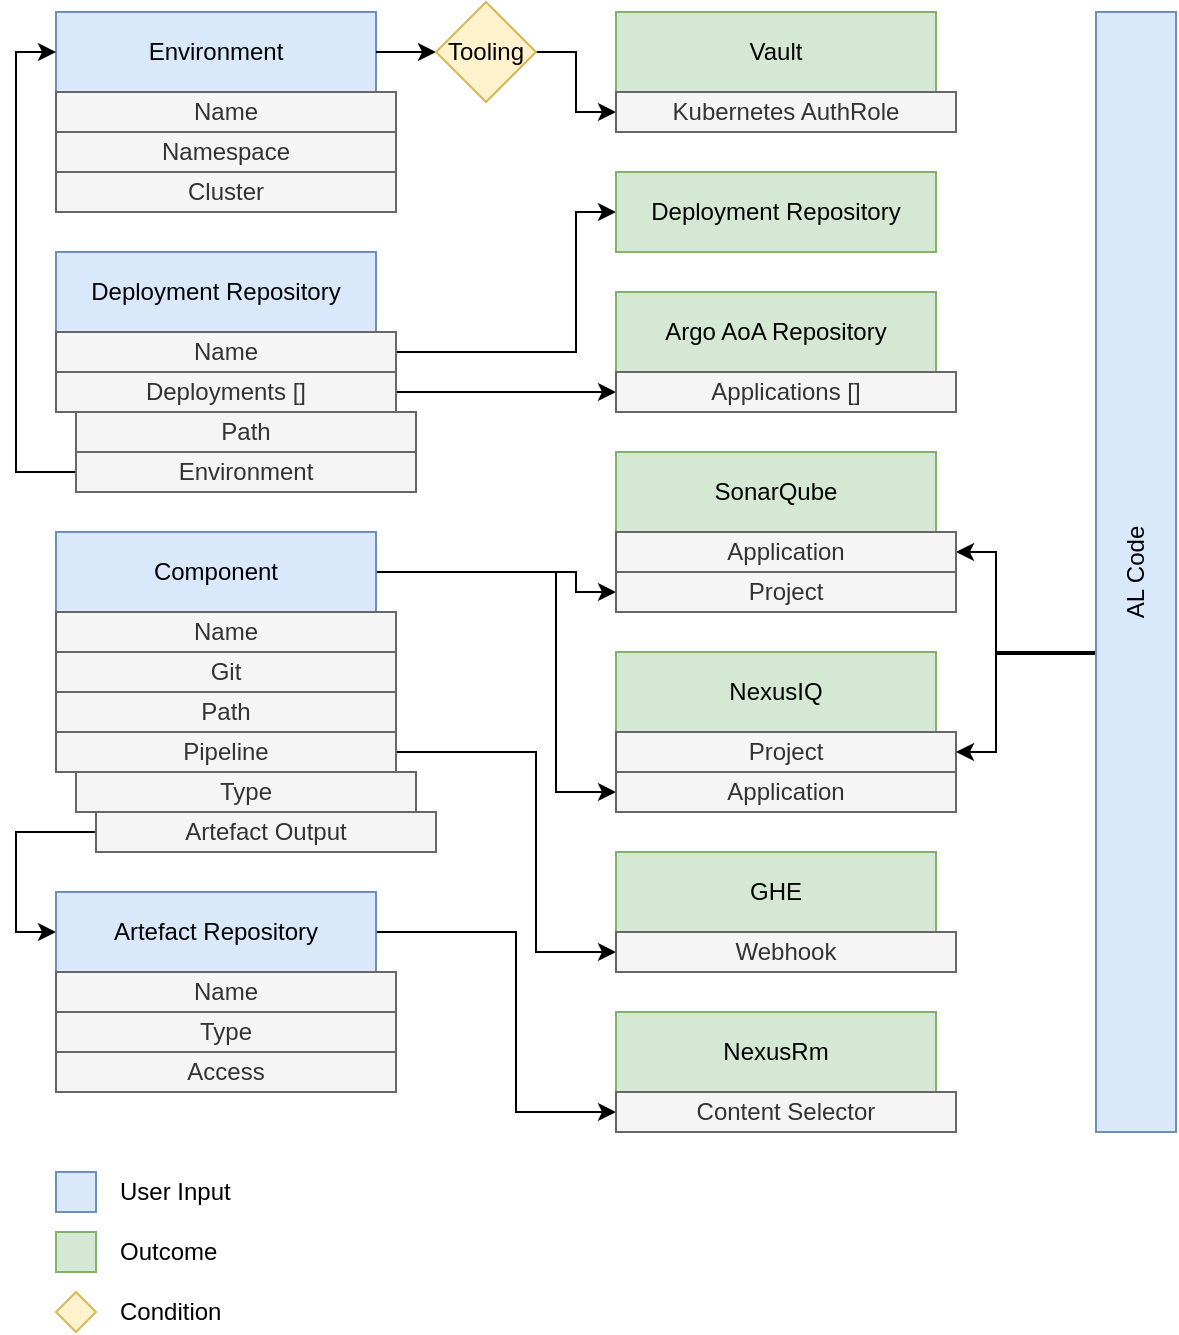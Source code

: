 <mxfile version="21.5.1" type="device">
  <diagram name="Page-1" id="TQYs45tbID8FxWz8jvgn">
    <mxGraphModel dx="1242" dy="878" grid="1" gridSize="10" guides="1" tooltips="1" connect="1" arrows="1" fold="1" page="1" pageScale="1" pageWidth="827" pageHeight="1169" math="0" shadow="0">
      <root>
        <mxCell id="0" />
        <mxCell id="1" parent="0" />
        <mxCell id="4R8cUW0w-Fq6MmESUAZ7-42" style="edgeStyle=orthogonalEdgeStyle;rounded=0;orthogonalLoop=1;jettySize=auto;html=1;entryX=0;entryY=0.5;entryDx=0;entryDy=0;" parent="1" source="4R8cUW0w-Fq6MmESUAZ7-43" target="4R8cUW0w-Fq6MmESUAZ7-41" edge="1">
          <mxGeometry relative="1" as="geometry" />
        </mxCell>
        <mxCell id="4R8cUW0w-Fq6MmESUAZ7-1" value="Environment" style="rounded=0;whiteSpace=wrap;html=1;fillColor=#dae8fc;strokeColor=#6c8ebf;" parent="1" vertex="1">
          <mxGeometry x="40" y="80" width="160" height="40" as="geometry" />
        </mxCell>
        <mxCell id="4R8cUW0w-Fq6MmESUAZ7-2" value="Namespace" style="rounded=0;whiteSpace=wrap;html=1;fillColor=#f5f5f5;strokeColor=#666666;fontColor=#333333;" parent="1" vertex="1">
          <mxGeometry x="40" y="140" width="170" height="20" as="geometry" />
        </mxCell>
        <mxCell id="4R8cUW0w-Fq6MmESUAZ7-3" value="Cluster" style="rounded=0;whiteSpace=wrap;html=1;fillColor=#f5f5f5;strokeColor=#666666;fontColor=#333333;" parent="1" vertex="1">
          <mxGeometry x="40" y="160" width="170" height="20" as="geometry" />
        </mxCell>
        <mxCell id="4R8cUW0w-Fq6MmESUAZ7-4" value="Name" style="rounded=0;whiteSpace=wrap;html=1;fillColor=#f5f5f5;strokeColor=#666666;fontColor=#333333;" parent="1" vertex="1">
          <mxGeometry x="40" y="120" width="170" height="20" as="geometry" />
        </mxCell>
        <mxCell id="4R8cUW0w-Fq6MmESUAZ7-46" style="edgeStyle=orthogonalEdgeStyle;rounded=0;orthogonalLoop=1;jettySize=auto;html=1;entryX=0;entryY=0.5;entryDx=0;entryDy=0;" parent="1" source="4R8cUW0w-Fq6MmESUAZ7-5" target="4R8cUW0w-Fq6MmESUAZ7-45" edge="1">
          <mxGeometry relative="1" as="geometry">
            <Array as="points">
              <mxPoint x="290" y="360" />
              <mxPoint x="290" y="470" />
            </Array>
          </mxGeometry>
        </mxCell>
        <mxCell id="4R8cUW0w-Fq6MmESUAZ7-50" style="edgeStyle=orthogonalEdgeStyle;rounded=0;orthogonalLoop=1;jettySize=auto;html=1;entryX=0;entryY=0.5;entryDx=0;entryDy=0;" parent="1" source="4R8cUW0w-Fq6MmESUAZ7-5" target="4R8cUW0w-Fq6MmESUAZ7-48" edge="1">
          <mxGeometry relative="1" as="geometry">
            <Array as="points">
              <mxPoint x="300" y="360" />
              <mxPoint x="300" y="370" />
            </Array>
          </mxGeometry>
        </mxCell>
        <mxCell id="4R8cUW0w-Fq6MmESUAZ7-5" value="Component" style="rounded=0;whiteSpace=wrap;html=1;fillColor=#dae8fc;strokeColor=#6c8ebf;" parent="1" vertex="1">
          <mxGeometry x="40" y="340" width="160" height="40" as="geometry" />
        </mxCell>
        <mxCell id="4R8cUW0w-Fq6MmESUAZ7-6" value="Git" style="rounded=0;whiteSpace=wrap;html=1;fillColor=#f5f5f5;strokeColor=#666666;fontColor=#333333;" parent="1" vertex="1">
          <mxGeometry x="40" y="400" width="170" height="20" as="geometry" />
        </mxCell>
        <mxCell id="4R8cUW0w-Fq6MmESUAZ7-8" value="Name" style="rounded=0;whiteSpace=wrap;html=1;fillColor=#f5f5f5;strokeColor=#666666;fontColor=#333333;" parent="1" vertex="1">
          <mxGeometry x="40" y="380" width="170" height="20" as="geometry" />
        </mxCell>
        <mxCell id="4R8cUW0w-Fq6MmESUAZ7-53" style="edgeStyle=orthogonalEdgeStyle;rounded=0;orthogonalLoop=1;jettySize=auto;html=1;entryX=0;entryY=0.5;entryDx=0;entryDy=0;exitX=1;exitY=0.5;exitDx=0;exitDy=0;" parent="1" source="4R8cUW0w-Fq6MmESUAZ7-11" target="4R8cUW0w-Fq6MmESUAZ7-52" edge="1">
          <mxGeometry relative="1" as="geometry">
            <Array as="points">
              <mxPoint x="300" y="250" />
              <mxPoint x="300" y="180" />
            </Array>
          </mxGeometry>
        </mxCell>
        <mxCell id="4R8cUW0w-Fq6MmESUAZ7-9" value="Deployment Repository" style="rounded=0;whiteSpace=wrap;html=1;fillColor=#dae8fc;strokeColor=#6c8ebf;" parent="1" vertex="1">
          <mxGeometry x="40" y="200" width="160" height="40" as="geometry" />
        </mxCell>
        <mxCell id="4R8cUW0w-Fq6MmESUAZ7-38" style="edgeStyle=orthogonalEdgeStyle;rounded=0;orthogonalLoop=1;jettySize=auto;html=1;entryX=0;entryY=0.5;entryDx=0;entryDy=0;exitX=1;exitY=0.5;exitDx=0;exitDy=0;" parent="1" source="4R8cUW0w-Fq6MmESUAZ7-10" target="4R8cUW0w-Fq6MmESUAZ7-37" edge="1">
          <mxGeometry relative="1" as="geometry">
            <mxPoint x="240" y="300" as="sourcePoint" />
          </mxGeometry>
        </mxCell>
        <mxCell id="4R8cUW0w-Fq6MmESUAZ7-10" value="Deployments []" style="rounded=0;whiteSpace=wrap;html=1;fillColor=#f5f5f5;strokeColor=#666666;fontColor=#333333;" parent="1" vertex="1">
          <mxGeometry x="40" y="260" width="170" height="20" as="geometry" />
        </mxCell>
        <mxCell id="4R8cUW0w-Fq6MmESUAZ7-11" value="Name" style="rounded=0;whiteSpace=wrap;html=1;fillColor=#f5f5f5;strokeColor=#666666;fontColor=#333333;" parent="1" vertex="1">
          <mxGeometry x="40" y="240" width="170" height="20" as="geometry" />
        </mxCell>
        <mxCell id="4R8cUW0w-Fq6MmESUAZ7-13" value="Path" style="rounded=0;whiteSpace=wrap;html=1;fillColor=#f5f5f5;strokeColor=#666666;fontColor=#333333;" parent="1" vertex="1">
          <mxGeometry x="50" y="280" width="170" height="20" as="geometry" />
        </mxCell>
        <mxCell id="4R8cUW0w-Fq6MmESUAZ7-29" style="edgeStyle=orthogonalEdgeStyle;rounded=0;orthogonalLoop=1;jettySize=auto;html=1;entryX=0;entryY=0.5;entryDx=0;entryDy=0;exitX=0;exitY=0.5;exitDx=0;exitDy=0;" parent="1" source="4R8cUW0w-Fq6MmESUAZ7-14" target="4R8cUW0w-Fq6MmESUAZ7-1" edge="1">
          <mxGeometry relative="1" as="geometry">
            <Array as="points">
              <mxPoint x="20" y="310" />
              <mxPoint x="20" y="100" />
            </Array>
          </mxGeometry>
        </mxCell>
        <mxCell id="4R8cUW0w-Fq6MmESUAZ7-14" value="Environment" style="rounded=0;whiteSpace=wrap;html=1;fillColor=#f5f5f5;strokeColor=#666666;fontColor=#333333;" parent="1" vertex="1">
          <mxGeometry x="50" y="300" width="170" height="20" as="geometry" />
        </mxCell>
        <mxCell id="jWWL0Gk-L8b3e4atBapa-3" style="edgeStyle=orthogonalEdgeStyle;rounded=0;orthogonalLoop=1;jettySize=auto;html=1;entryX=0;entryY=0.5;entryDx=0;entryDy=0;" edge="1" parent="1" source="4R8cUW0w-Fq6MmESUAZ7-16" target="jWWL0Gk-L8b3e4atBapa-2">
          <mxGeometry relative="1" as="geometry">
            <Array as="points">
              <mxPoint x="280" y="450" />
              <mxPoint x="280" y="550" />
            </Array>
          </mxGeometry>
        </mxCell>
        <mxCell id="4R8cUW0w-Fq6MmESUAZ7-16" value="Pipeline" style="rounded=0;whiteSpace=wrap;html=1;fillColor=#f5f5f5;strokeColor=#666666;fontColor=#333333;" parent="1" vertex="1">
          <mxGeometry x="40" y="440" width="170" height="20" as="geometry" />
        </mxCell>
        <mxCell id="4R8cUW0w-Fq6MmESUAZ7-17" value="Type" style="rounded=0;whiteSpace=wrap;html=1;fillColor=#f5f5f5;strokeColor=#666666;fontColor=#333333;" parent="1" vertex="1">
          <mxGeometry x="50" y="460" width="170" height="20" as="geometry" />
        </mxCell>
        <mxCell id="4R8cUW0w-Fq6MmESUAZ7-28" style="edgeStyle=orthogonalEdgeStyle;rounded=0;orthogonalLoop=1;jettySize=auto;html=1;entryX=0;entryY=0.5;entryDx=0;entryDy=0;exitX=0;exitY=0.5;exitDx=0;exitDy=0;" parent="1" source="4R8cUW0w-Fq6MmESUAZ7-19" target="4R8cUW0w-Fq6MmESUAZ7-22" edge="1">
          <mxGeometry relative="1" as="geometry">
            <Array as="points">
              <mxPoint x="20" y="490" />
              <mxPoint x="20" y="540" />
            </Array>
          </mxGeometry>
        </mxCell>
        <mxCell id="4R8cUW0w-Fq6MmESUAZ7-19" value="Artefact Output" style="rounded=0;whiteSpace=wrap;html=1;fillColor=#f5f5f5;strokeColor=#666666;fontColor=#333333;" parent="1" vertex="1">
          <mxGeometry x="60" y="480" width="170" height="20" as="geometry" />
        </mxCell>
        <mxCell id="4R8cUW0w-Fq6MmESUAZ7-20" value="Path" style="rounded=0;whiteSpace=wrap;html=1;fillColor=#f5f5f5;strokeColor=#666666;fontColor=#333333;" parent="1" vertex="1">
          <mxGeometry x="40" y="420" width="170" height="20" as="geometry" />
        </mxCell>
        <mxCell id="4R8cUW0w-Fq6MmESUAZ7-32" style="edgeStyle=orthogonalEdgeStyle;rounded=0;orthogonalLoop=1;jettySize=auto;html=1;entryX=0;entryY=0.5;entryDx=0;entryDy=0;" parent="1" source="4R8cUW0w-Fq6MmESUAZ7-22" target="4R8cUW0w-Fq6MmESUAZ7-31" edge="1">
          <mxGeometry relative="1" as="geometry">
            <Array as="points">
              <mxPoint x="270" y="540" />
              <mxPoint x="270" y="630" />
            </Array>
          </mxGeometry>
        </mxCell>
        <mxCell id="4R8cUW0w-Fq6MmESUAZ7-22" value="Artefact Repository" style="rounded=0;whiteSpace=wrap;html=1;fillColor=#dae8fc;strokeColor=#6c8ebf;" parent="1" vertex="1">
          <mxGeometry x="40" y="520" width="160" height="40" as="geometry" />
        </mxCell>
        <mxCell id="4R8cUW0w-Fq6MmESUAZ7-23" value="Type" style="rounded=0;whiteSpace=wrap;html=1;fillColor=#f5f5f5;strokeColor=#666666;fontColor=#333333;" parent="1" vertex="1">
          <mxGeometry x="40" y="580" width="170" height="20" as="geometry" />
        </mxCell>
        <mxCell id="4R8cUW0w-Fq6MmESUAZ7-24" value="Name" style="rounded=0;whiteSpace=wrap;html=1;fillColor=#f5f5f5;strokeColor=#666666;fontColor=#333333;" parent="1" vertex="1">
          <mxGeometry x="40" y="560" width="170" height="20" as="geometry" />
        </mxCell>
        <mxCell id="4R8cUW0w-Fq6MmESUAZ7-27" value="Access" style="rounded=0;whiteSpace=wrap;html=1;fillColor=#f5f5f5;strokeColor=#666666;fontColor=#333333;" parent="1" vertex="1">
          <mxGeometry x="40" y="600" width="170" height="20" as="geometry" />
        </mxCell>
        <mxCell id="4R8cUW0w-Fq6MmESUAZ7-30" value="NexusRm" style="rounded=0;whiteSpace=wrap;html=1;fillColor=#d5e8d4;strokeColor=#82b366;" parent="1" vertex="1">
          <mxGeometry x="320" y="580" width="160" height="40" as="geometry" />
        </mxCell>
        <mxCell id="4R8cUW0w-Fq6MmESUAZ7-31" value="Content Selector" style="rounded=0;whiteSpace=wrap;html=1;fillColor=#f5f5f5;strokeColor=#666666;fontColor=#333333;" parent="1" vertex="1">
          <mxGeometry x="320" y="620" width="170" height="20" as="geometry" />
        </mxCell>
        <mxCell id="4R8cUW0w-Fq6MmESUAZ7-33" value="NexusIQ" style="rounded=0;whiteSpace=wrap;html=1;fillColor=#d5e8d4;strokeColor=#82b366;" parent="1" vertex="1">
          <mxGeometry x="320" y="400" width="160" height="40" as="geometry" />
        </mxCell>
        <mxCell id="4R8cUW0w-Fq6MmESUAZ7-34" value="Project" style="rounded=0;whiteSpace=wrap;html=1;fillColor=#f5f5f5;strokeColor=#666666;fontColor=#333333;" parent="1" vertex="1">
          <mxGeometry x="320" y="440" width="170" height="20" as="geometry" />
        </mxCell>
        <mxCell id="4R8cUW0w-Fq6MmESUAZ7-51" style="edgeStyle=orthogonalEdgeStyle;rounded=0;orthogonalLoop=1;jettySize=auto;html=1;entryX=1;entryY=0.5;entryDx=0;entryDy=0;" parent="1" target="4R8cUW0w-Fq6MmESUAZ7-49" edge="1">
          <mxGeometry relative="1" as="geometry">
            <mxPoint x="560" y="400" as="sourcePoint" />
            <Array as="points">
              <mxPoint x="560" y="401" />
              <mxPoint x="510" y="401" />
              <mxPoint x="510" y="350" />
            </Array>
          </mxGeometry>
        </mxCell>
        <mxCell id="4R8cUW0w-Fq6MmESUAZ7-54" style="edgeStyle=orthogonalEdgeStyle;rounded=0;orthogonalLoop=1;jettySize=auto;html=1;entryX=1;entryY=0.5;entryDx=0;entryDy=0;exitX=0.333;exitY=0;exitDx=0;exitDy=0;exitPerimeter=0;" parent="1" source="4R8cUW0w-Fq6MmESUAZ7-35" target="4R8cUW0w-Fq6MmESUAZ7-34" edge="1">
          <mxGeometry relative="1" as="geometry">
            <Array as="points">
              <mxPoint x="510" y="400" />
              <mxPoint x="510" y="450" />
            </Array>
          </mxGeometry>
        </mxCell>
        <mxCell id="4R8cUW0w-Fq6MmESUAZ7-35" value="AL Code" style="rounded=0;whiteSpace=wrap;html=1;fillColor=#dae8fc;strokeColor=#6c8ebf;rotation=-90;" parent="1" vertex="1">
          <mxGeometry x="300" y="340" width="560" height="40" as="geometry" />
        </mxCell>
        <mxCell id="4R8cUW0w-Fq6MmESUAZ7-36" value="Argo AoA Repository" style="rounded=0;whiteSpace=wrap;html=1;fillColor=#d5e8d4;strokeColor=#82b366;" parent="1" vertex="1">
          <mxGeometry x="320" y="220" width="160" height="40" as="geometry" />
        </mxCell>
        <mxCell id="4R8cUW0w-Fq6MmESUAZ7-37" value="Applications []" style="rounded=0;whiteSpace=wrap;html=1;fillColor=#f5f5f5;strokeColor=#666666;fontColor=#333333;" parent="1" vertex="1">
          <mxGeometry x="320" y="260" width="170" height="20" as="geometry" />
        </mxCell>
        <mxCell id="4R8cUW0w-Fq6MmESUAZ7-40" value="Vault" style="rounded=0;whiteSpace=wrap;html=1;fillColor=#d5e8d4;strokeColor=#82b366;" parent="1" vertex="1">
          <mxGeometry x="320" y="80" width="160" height="40" as="geometry" />
        </mxCell>
        <mxCell id="4R8cUW0w-Fq6MmESUAZ7-41" value="Kubernetes AuthRole" style="rounded=0;whiteSpace=wrap;html=1;fillColor=#f5f5f5;strokeColor=#666666;fontColor=#333333;" parent="1" vertex="1">
          <mxGeometry x="320" y="120" width="170" height="20" as="geometry" />
        </mxCell>
        <mxCell id="4R8cUW0w-Fq6MmESUAZ7-44" value="" style="edgeStyle=orthogonalEdgeStyle;rounded=0;orthogonalLoop=1;jettySize=auto;html=1;entryX=0;entryY=0.5;entryDx=0;entryDy=0;" parent="1" source="4R8cUW0w-Fq6MmESUAZ7-1" target="4R8cUW0w-Fq6MmESUAZ7-43" edge="1">
          <mxGeometry relative="1" as="geometry">
            <mxPoint x="200" y="100" as="sourcePoint" />
            <mxPoint x="320" y="130" as="targetPoint" />
          </mxGeometry>
        </mxCell>
        <mxCell id="4R8cUW0w-Fq6MmESUAZ7-43" value="Tooling" style="rhombus;whiteSpace=wrap;html=1;fillColor=#fff2cc;strokeColor=#d6b656;" parent="1" vertex="1">
          <mxGeometry x="230" y="75" width="50" height="50" as="geometry" />
        </mxCell>
        <mxCell id="4R8cUW0w-Fq6MmESUAZ7-45" value="Application" style="rounded=0;whiteSpace=wrap;html=1;fillColor=#f5f5f5;strokeColor=#666666;fontColor=#333333;" parent="1" vertex="1">
          <mxGeometry x="320" y="460" width="170" height="20" as="geometry" />
        </mxCell>
        <mxCell id="4R8cUW0w-Fq6MmESUAZ7-47" value="SonarQube" style="rounded=0;whiteSpace=wrap;html=1;fillColor=#d5e8d4;strokeColor=#82b366;" parent="1" vertex="1">
          <mxGeometry x="320" y="300" width="160" height="40" as="geometry" />
        </mxCell>
        <mxCell id="4R8cUW0w-Fq6MmESUAZ7-48" value="Project" style="rounded=0;whiteSpace=wrap;html=1;fillColor=#f5f5f5;strokeColor=#666666;fontColor=#333333;" parent="1" vertex="1">
          <mxGeometry x="320" y="360" width="170" height="20" as="geometry" />
        </mxCell>
        <mxCell id="4R8cUW0w-Fq6MmESUAZ7-49" value="Application" style="rounded=0;whiteSpace=wrap;html=1;fillColor=#f5f5f5;strokeColor=#666666;fontColor=#333333;" parent="1" vertex="1">
          <mxGeometry x="320" y="340" width="170" height="20" as="geometry" />
        </mxCell>
        <mxCell id="4R8cUW0w-Fq6MmESUAZ7-52" value="Deployment Repository" style="rounded=0;whiteSpace=wrap;html=1;fillColor=#d5e8d4;strokeColor=#82b366;" parent="1" vertex="1">
          <mxGeometry x="320" y="160" width="160" height="40" as="geometry" />
        </mxCell>
        <mxCell id="4R8cUW0w-Fq6MmESUAZ7-58" value="" style="rounded=0;whiteSpace=wrap;html=1;fillColor=#dae8fc;strokeColor=#6c8ebf;" parent="1" vertex="1">
          <mxGeometry x="40" y="660" width="20" height="20" as="geometry" />
        </mxCell>
        <mxCell id="4R8cUW0w-Fq6MmESUAZ7-59" value="" style="rounded=0;whiteSpace=wrap;html=1;fillColor=#d5e8d4;strokeColor=#82b366;" parent="1" vertex="1">
          <mxGeometry x="40" y="690" width="20" height="20" as="geometry" />
        </mxCell>
        <mxCell id="4R8cUW0w-Fq6MmESUAZ7-60" value="User Input" style="text;html=1;strokeColor=none;fillColor=none;align=left;verticalAlign=middle;whiteSpace=wrap;rounded=0;" parent="1" vertex="1">
          <mxGeometry x="70" y="660" width="130" height="20" as="geometry" />
        </mxCell>
        <mxCell id="4R8cUW0w-Fq6MmESUAZ7-61" value="Outcome" style="text;html=1;strokeColor=none;fillColor=none;align=left;verticalAlign=middle;whiteSpace=wrap;rounded=0;" parent="1" vertex="1">
          <mxGeometry x="70" y="690" width="130" height="20" as="geometry" />
        </mxCell>
        <mxCell id="4R8cUW0w-Fq6MmESUAZ7-63" value="" style="rhombus;whiteSpace=wrap;html=1;fillColor=#fff2cc;strokeColor=#d6b656;" parent="1" vertex="1">
          <mxGeometry x="40" y="720" width="20" height="20" as="geometry" />
        </mxCell>
        <mxCell id="4R8cUW0w-Fq6MmESUAZ7-64" value="Condition" style="text;html=1;strokeColor=none;fillColor=none;align=left;verticalAlign=middle;whiteSpace=wrap;rounded=0;" parent="1" vertex="1">
          <mxGeometry x="70" y="720" width="130" height="20" as="geometry" />
        </mxCell>
        <mxCell id="jWWL0Gk-L8b3e4atBapa-1" value="GHE" style="rounded=0;whiteSpace=wrap;html=1;fillColor=#d5e8d4;strokeColor=#82b366;" vertex="1" parent="1">
          <mxGeometry x="320" y="500" width="160" height="40" as="geometry" />
        </mxCell>
        <mxCell id="jWWL0Gk-L8b3e4atBapa-2" value="Webhook" style="rounded=0;whiteSpace=wrap;html=1;fillColor=#f5f5f5;strokeColor=#666666;fontColor=#333333;" vertex="1" parent="1">
          <mxGeometry x="320" y="540" width="170" height="20" as="geometry" />
        </mxCell>
      </root>
    </mxGraphModel>
  </diagram>
</mxfile>
